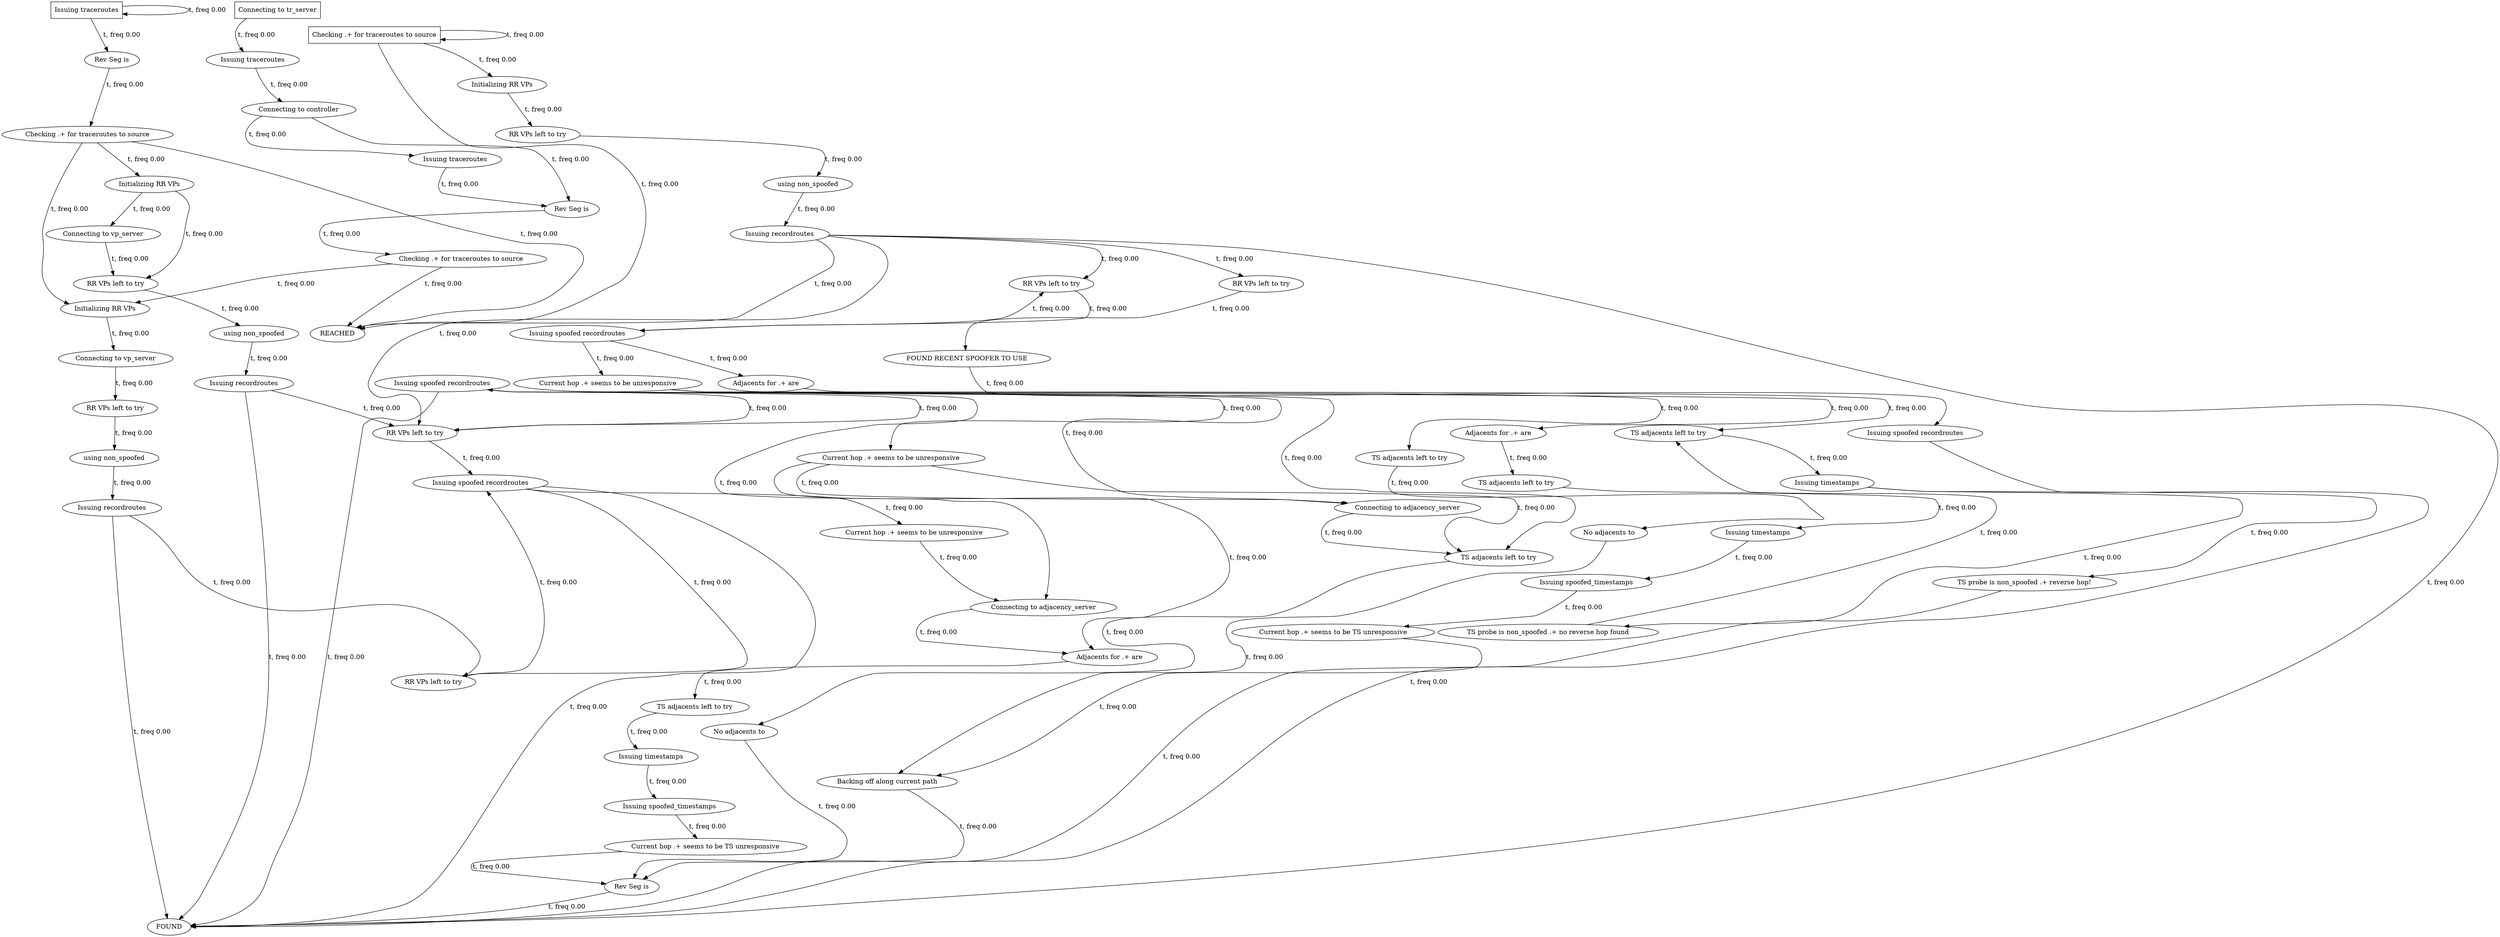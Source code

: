 digraph {
  nodesep=2;
  31218752 [label="Issuing spoofed recordroutes"];
31218752->17567655 [label="t, freq 0.00", weight=0.0];
31218752->21604360 [label="t, freq 0.00", weight=0.0];
31218752->4227929 [label="t, freq 0.00", weight=0.0];
  1538071 [label="Issuing spoofed recordroutes"];
1538071->13369310 [label="t, freq 0.00", weight=0.0];
1538071->29504741 [label="t, freq 0.00", weight=0.0];
1538071->10132926 [label="t, freq 0.00", weight=0.0];
  29504741 [label="RR VPs left to try"];
29504741->1538071 [label="t, freq 0.00", weight=0.0];
  3631668 [label="Issuing spoofed recordroutes"];
3631668->17567655 [label="t, freq 0.00", weight=0.0];
3631668->10746818 [label="t, freq 0.00", weight=0.0];
3631668->31725288 [label="t, freq 0.00", weight=0.0];
3631668->24598445 [label="t, freq 0.00", weight=0.0];
3631668->32227285 [label="t, freq 0.00", weight=0.0];
3631668->209258 [label="t, freq 0.00", weight=0.0];
  10746818 [label="RR VPs left to try"];
10746818->31218752 [label="t, freq 0.00", weight=0.0];
10746818->3631668 [label="t, freq 0.00", weight=0.0];
  33267635 [label="Issuing spoofed recordroutes"];
33267635->17567655 [label="t, freq 0.00", weight=0.0];
  22176987 [label="Checking .+ for traceroutes to source",shape=box];
22176987->22176987 [label="t, freq 0.00", weight=0.0];
22176987->23699909 [label="t, freq 0.00", weight=0.0];
22176987->548439 [label="t, freq 0.00", weight=0.0];
  11849621 [label="TS adjacents left to try"];
11849621->10042585 [label="t, freq 0.00", weight=0.0];
  19528848 [label="Connecting to vp_server"];
19528848->28953169 [label="t, freq 0.00", weight=0.0];
  24477751 [label="Rev Seg is"];
24477751->17567655 [label="t, freq 0.00", weight=0.0];
  14688030 [label="Issuing traceroutes"];
14688030->5331743 [label="t, freq 0.00", weight=0.0];
  32227285 [label="Connecting to adjacency_server"];
32227285->26459145 [label="t, freq 0.00", weight=0.0];
  21850332 [label="Checking .+ for traceroutes to source"];
21850332->23699909 [label="t, freq 0.00", weight=0.0];
21850332->23683615 [label="t, freq 0.00", weight=0.0];
21850332->21547484 [label="t, freq 0.00", weight=0.0];
  21547484 [label="Initializing RR VPs"];
21547484->19528848 [label="t, freq 0.00", weight=0.0];
  23642470 [label="Checking .+ for traceroutes to source"];
23642470->23699909 [label="t, freq 0.00", weight=0.0];
23642470->21547484 [label="t, freq 0.00", weight=0.0];
  31725288 [label="Connecting to adjacency_server"];
31725288->209258 [label="t, freq 0.00", weight=0.0];
  4227929 [label="RR VPs left to try"];
4227929->31218752 [label="t, freq 0.00", weight=0.0];
  209258 [label="TS adjacents left to try"];
209258->23909617 [label="t, freq 0.00", weight=0.0];
  2656230 [label="using non_spoofed"];
2656230->14715382 [label="t, freq 0.00", weight=0.0];
  16679207 [label="Rev Seg is"];
16679207->21850332 [label="t, freq 0.00", weight=0.0];
  26459145 [label="Adjacents for .+ are"];
26459145->11849621 [label="t, freq 0.00", weight=0.0];
  3427903 [label="Adjacents for .+ are"];
3427903->20588229 [label="t, freq 0.00", weight=0.0];
  21604360 [label="Current hop .+ seems to be unresponsive"];
21604360->32227285 [label="t, freq 0.00", weight=0.0];
  14533521 [label="Issuing spoofed_timestamps"];
14533521->18138226 [label="t, freq 0.00", weight=0.0];
  23683615 [label="Initializing RR VPs"];
23683615->3322998 [label="t, freq 0.00", weight=0.0];
23683615->8644218 [label="t, freq 0.00", weight=0.0];
  19856638 [label="FOUND RECENT SPOOFER TO USE"];
19856638->33267635 [label="t, freq 0.00", weight=0.0];
  24598445 [label="Current hop .+ seems to be unresponsive"];
24598445->26459145 [label="t, freq 0.00", weight=0.0];
24598445->31725288 [label="t, freq 0.00", weight=0.0];
24598445->209258 [label="t, freq 0.00", weight=0.0];
  3322998 [label="RR VPs left to try"];
3322998->2656230 [label="t, freq 0.00", weight=0.0];
  20588229 [label="TS adjacents left to try"];
20588229->8788936 [label="t, freq 0.00", weight=0.0];
  19739339 [label="Issuing recordroutes"];
19739339->17567655 [label="t, freq 0.00", weight=0.0];
19739339->29504741 [label="t, freq 0.00", weight=0.0];
19739339->18362309 [label="t, freq 0.00", weight=0.0];
19739339->10746818 [label="t, freq 0.00", weight=0.0];
19739339->23699909 [label="t, freq 0.00", weight=0.0];
  5331743 [label="Rev Seg is"];
5331743->23642470 [label="t, freq 0.00", weight=0.0];
  23699909 [label="REACHED"];
  2982062 [label="TS probe is non_spoofed .+ reverse hop!"];
2982062->17567655 [label="t, freq 0.00", weight=0.0];
  24662552 [label="using non_spoofed"];
24662552->4732037 [label="t, freq 0.00", weight=0.0];
  21800432 [label="using non_spoofed"];
21800432->19739339 [label="t, freq 0.00", weight=0.0];
  2517828 [label="Current hop .+ seems to be TS unresponsive"];
2517828->24477751 [label="t, freq 0.00", weight=0.0];
  10325710 [label="RR VPs left to try"];
10325710->21800432 [label="t, freq 0.00", weight=0.0];
  27227813 [label="Issuing spoofed_timestamps"];
27227813->2517828 [label="t, freq 0.00", weight=0.0];
  4732037 [label="Issuing recordroutes"];
4732037->4227929 [label="t, freq 0.00", weight=0.0];
4732037->17567655 [label="t, freq 0.00", weight=0.0];
  28953169 [label="RR VPs left to try"];
28953169->24662552 [label="t, freq 0.00", weight=0.0];
  17528157 [label="TS probe is non_spoofed .+ no reverse hop found"];
17528157->1275946 [label="t, freq 0.00", weight=0.0];
  8644218 [label="Connecting to vp_server"];
8644218->3322998 [label="t, freq 0.00", weight=0.0];
  10132926 [label="Current hop .+ seems to be unresponsive"];
10132926->3427903 [label="t, freq 0.00", weight=0.0];
10132926->26210567 [label="t, freq 0.00", weight=0.0];
  10042585 [label="Issuing timestamps"];
10042585->27227813 [label="t, freq 0.00", weight=0.0];
  1275946 [label="TS adjacents left to try"];
1275946->13241944 [label="t, freq 0.00", weight=0.0];
  14715382 [label="Issuing recordroutes"];
14715382->10746818 [label="t, freq 0.00", weight=0.0];
14715382->17567655 [label="t, freq 0.00", weight=0.0];
  548439 [label="Initializing RR VPs"];
548439->10325710 [label="t, freq 0.00", weight=0.0];
  23909617 [label="No adjacents to"];
23909617->24477751 [label="t, freq 0.00", weight=0.0];
  6000268 [label="Issuing traceroutes",shape=box];
6000268->16679207 [label="t, freq 0.00", weight=0.0];
6000268->6000268 [label="t, freq 0.00", weight=0.0];
  12684953 [label="Connecting to tr_server",shape=box];
12684953->13549844 [label="t, freq 0.00", weight=0.0];
  26210567 [label="TS adjacents left to try"];
26210567->31924531 [label="t, freq 0.00", weight=0.0];
  13549844 [label="Issuing traceroutes"];
13549844->1923341 [label="t, freq 0.00", weight=0.0];
  22764575 [label="Backing off along current path"];
22764575->24477751 [label="t, freq 0.00", weight=0.0];
  8788936 [label="Issuing timestamps"];
8788936->14533521 [label="t, freq 0.00", weight=0.0];
  13369310 [label="Adjacents for .+ are"];
13369310->1275946 [label="t, freq 0.00", weight=0.0];
  17567655 [label="FOUND"];
  18362309 [label="RR VPs left to try"];
18362309->19856638 [label="t, freq 0.00", weight=0.0];
  31924531 [label="No adjacents to"];
31924531->22764575 [label="t, freq 0.00", weight=0.0];
  18138226 [label="Current hop .+ seems to be TS unresponsive"];
18138226->22764575 [label="t, freq 0.00", weight=0.0];
  13241944 [label="Issuing timestamps"];
13241944->2982062 [label="t, freq 0.00", weight=0.0];
13241944->17528157 [label="t, freq 0.00", weight=0.0];
  1923341 [label="Connecting to controller"];
1923341->5331743 [label="t, freq 0.00", weight=0.0];
1923341->14688030 [label="t, freq 0.00", weight=0.0];
} // digraph
